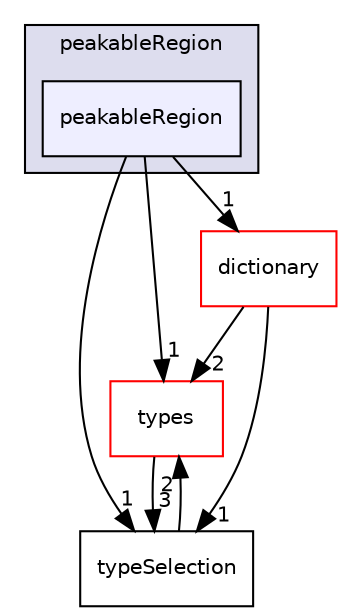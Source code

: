 digraph "src/phasicFlow/structuredData/peakableRegion/peakableRegion" {
  compound=true
  node [ fontsize="10", fontname="Helvetica"];
  edge [ labelfontsize="10", labelfontname="Helvetica"];
  subgraph clusterdir_4f9e597021b90228ccac48345da86dec {
    graph [ bgcolor="#ddddee", pencolor="black", label="peakableRegion" fontname="Helvetica", fontsize="10", URL="dir_4f9e597021b90228ccac48345da86dec.html"]
  dir_fcee4eefc34728867d2bd32b142ae11c [shape=box, label="peakableRegion", style="filled", fillcolor="#eeeeff", pencolor="black", URL="dir_fcee4eefc34728867d2bd32b142ae11c.html"];
  }
  dir_e8baec020e471dff3bc06b812491e6c5 [shape=box label="types" fillcolor="white" style="filled" color="red" URL="dir_e8baec020e471dff3bc06b812491e6c5.html"];
  dir_4419dd78bee2bde1362d842a02bd0463 [shape=box label="typeSelection" URL="dir_4419dd78bee2bde1362d842a02bd0463.html"];
  dir_1220c712ed5f98fd84ba71b4848374db [shape=box label="dictionary" fillcolor="white" style="filled" color="red" URL="dir_1220c712ed5f98fd84ba71b4848374db.html"];
  dir_fcee4eefc34728867d2bd32b142ae11c->dir_e8baec020e471dff3bc06b812491e6c5 [headlabel="1", labeldistance=1.5 headhref="dir_000159_000175.html"];
  dir_fcee4eefc34728867d2bd32b142ae11c->dir_4419dd78bee2bde1362d842a02bd0463 [headlabel="1", labeldistance=1.5 headhref="dir_000159_000179.html"];
  dir_fcee4eefc34728867d2bd32b142ae11c->dir_1220c712ed5f98fd84ba71b4848374db [headlabel="1", labeldistance=1.5 headhref="dir_000159_000112.html"];
  dir_e8baec020e471dff3bc06b812491e6c5->dir_4419dd78bee2bde1362d842a02bd0463 [headlabel="3", labeldistance=1.5 headhref="dir_000175_000179.html"];
  dir_4419dd78bee2bde1362d842a02bd0463->dir_e8baec020e471dff3bc06b812491e6c5 [headlabel="2", labeldistance=1.5 headhref="dir_000179_000175.html"];
  dir_1220c712ed5f98fd84ba71b4848374db->dir_e8baec020e471dff3bc06b812491e6c5 [headlabel="2", labeldistance=1.5 headhref="dir_000112_000175.html"];
  dir_1220c712ed5f98fd84ba71b4848374db->dir_4419dd78bee2bde1362d842a02bd0463 [headlabel="1", labeldistance=1.5 headhref="dir_000112_000179.html"];
}
